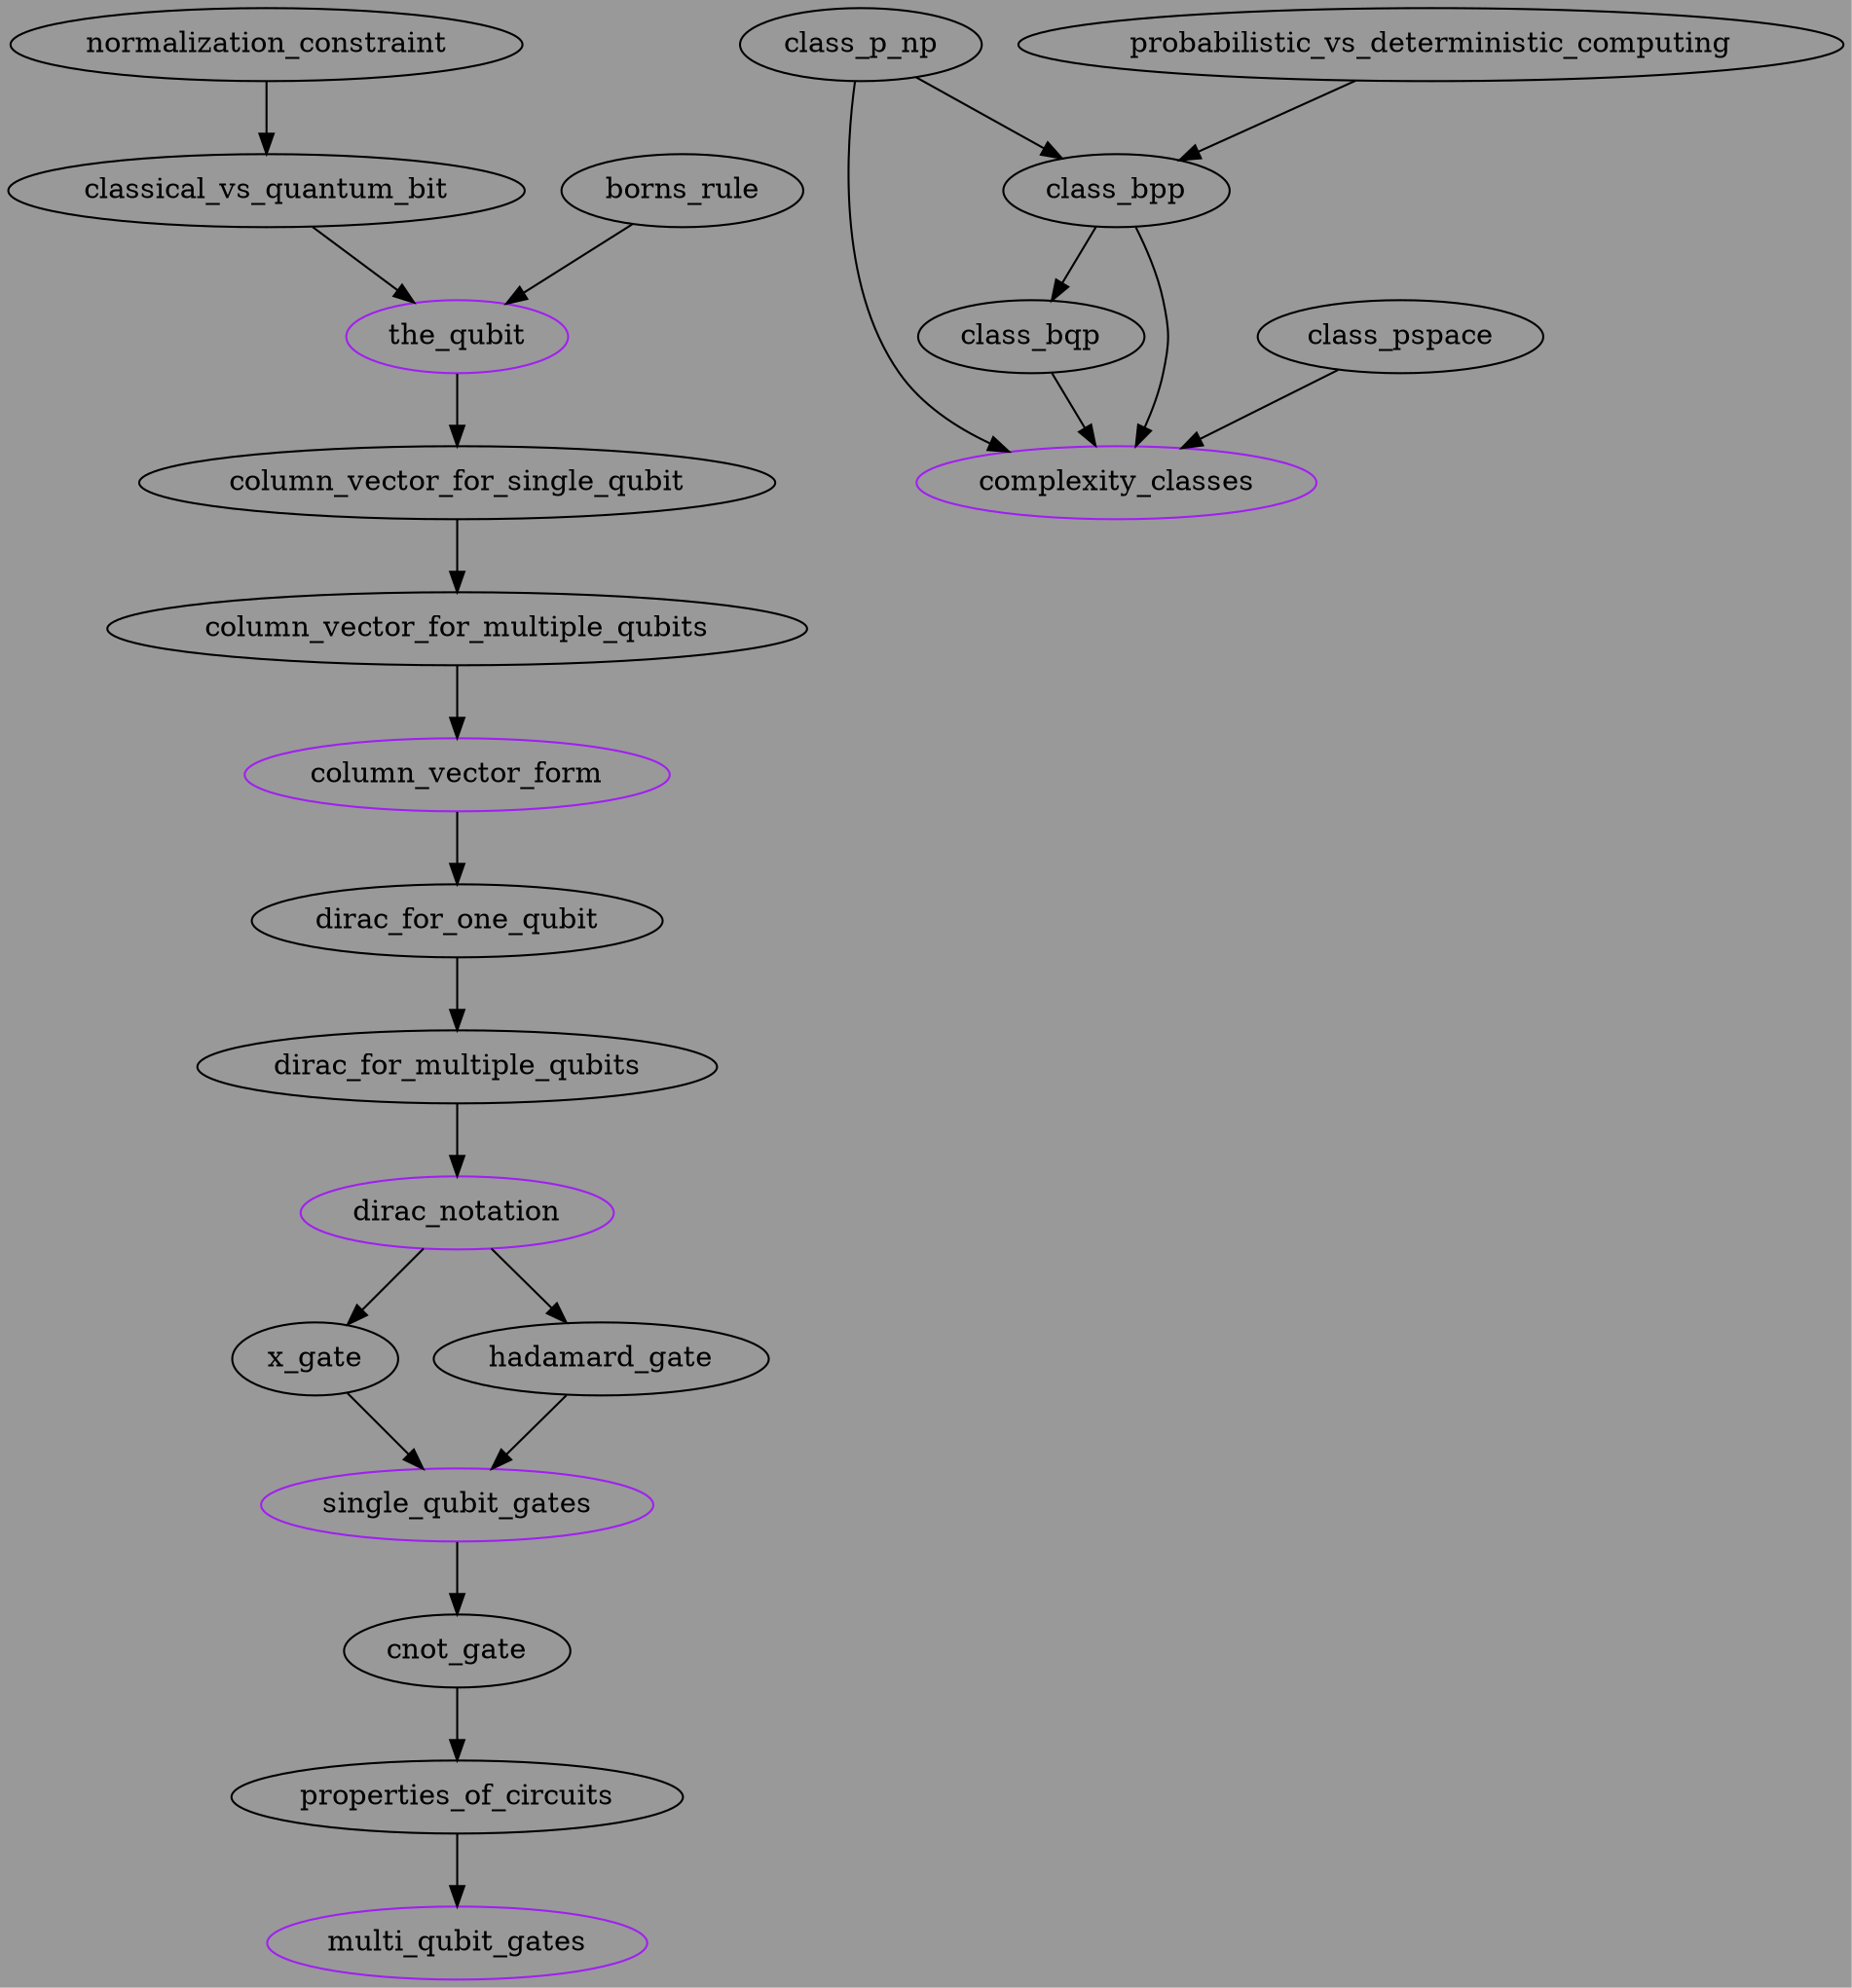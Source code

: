 /*
To compile into a png:
dot -Tpng graph.gv -o graph.png
*/


digraph 
{
	bgcolor="#999999"
	
	// Graph 1: main quantum content
	"dirac_for_multiple_qubits" -> "dirac_notation";
	"dirac_for_one_qubit" -> "dirac_for_multiple_qubits";
	"column_vector_for_multiple_qubits" -> "column_vector_form";
	"column_vector_form" -> "dirac_for_one_qubit";
	"column_vector_for_single_qubit" -> "column_vector_for_multiple_qubits";
	{"classical_vs_quantum_bit" "borns_rule"} -> "the_qubit";
	"the_qubit" -> "column_vector_for_single_qubit";
	"normalization_constraint" -> "classical_vs_quantum_bit";
	"dirac_notation" -> {"x_gate" "hadamard_gate"};
	{"x_gate" "hadamard_gate"} -> "single_qubit_gates";
	"properties_of_circuits" -> "multi_qubit_gates";
	"single_qubit_gates" -> "cnot_gate";
	"cnot_gate" -> "properties_of_circuits";

	// Graph 1 summaries
	"the_qubit"[color="purple"];
	"column_vector_form"[color="purple"];
	"dirac_notation"[color="purple"];
	"single_qubit_gates"[color="purple"];
	"multi_qubit_gates"[color="purple"];

	// Graph 2: complexity classes
	"class_bqp" -> "complexity_classes";
	"class_bpp" -> {"class_bqp" "complexity_classes"};
	"class_p_np" -> {"class_bpp" "complexity_classes"};
	"class_pspace" -> "complexity_classes";
	"probabilistic_vs_deterministic_computing" -> "class_bpp";

	// Graph 2 summaries
	"complexity_classes"[color="purple"];
}
